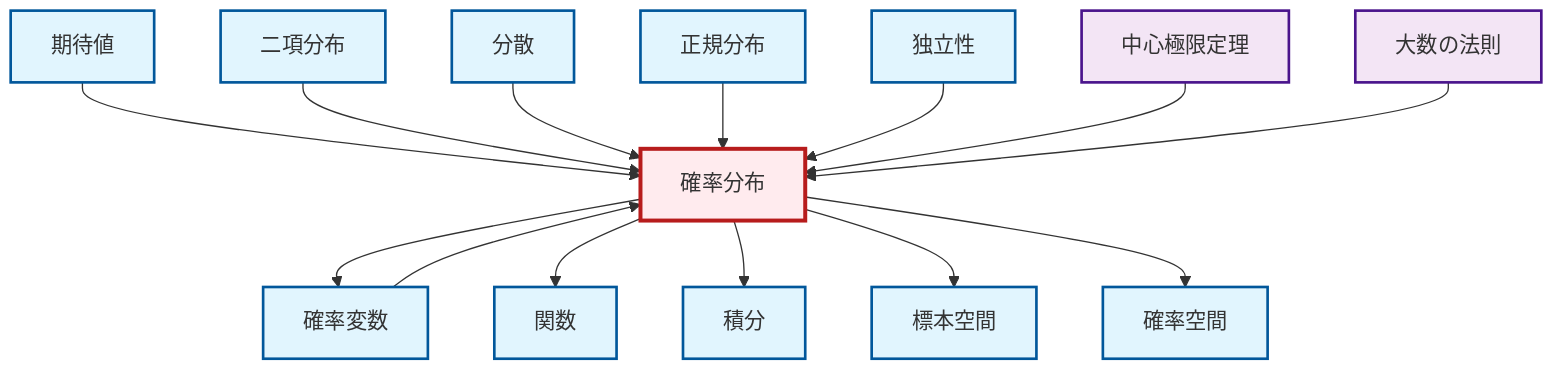 graph TD
    classDef definition fill:#e1f5fe,stroke:#01579b,stroke-width:2px
    classDef theorem fill:#f3e5f5,stroke:#4a148c,stroke-width:2px
    classDef axiom fill:#fff3e0,stroke:#e65100,stroke-width:2px
    classDef example fill:#e8f5e9,stroke:#1b5e20,stroke-width:2px
    classDef current fill:#ffebee,stroke:#b71c1c,stroke-width:3px
    def-independence["独立性"]:::definition
    def-expectation["期待値"]:::definition
    def-binomial-distribution["二項分布"]:::definition
    def-sample-space["標本空間"]:::definition
    def-normal-distribution["正規分布"]:::definition
    thm-law-of-large-numbers["大数の法則"]:::theorem
    def-function["関数"]:::definition
    def-probability-distribution["確率分布"]:::definition
    def-probability-space["確率空間"]:::definition
    def-random-variable["確率変数"]:::definition
    def-integral["積分"]:::definition
    thm-central-limit["中心極限定理"]:::theorem
    def-variance["分散"]:::definition
    def-expectation --> def-probability-distribution
    def-binomial-distribution --> def-probability-distribution
    def-probability-distribution --> def-random-variable
    def-random-variable --> def-probability-distribution
    def-variance --> def-probability-distribution
    def-normal-distribution --> def-probability-distribution
    def-independence --> def-probability-distribution
    def-probability-distribution --> def-function
    def-probability-distribution --> def-integral
    def-probability-distribution --> def-sample-space
    thm-central-limit --> def-probability-distribution
    thm-law-of-large-numbers --> def-probability-distribution
    def-probability-distribution --> def-probability-space
    class def-probability-distribution current